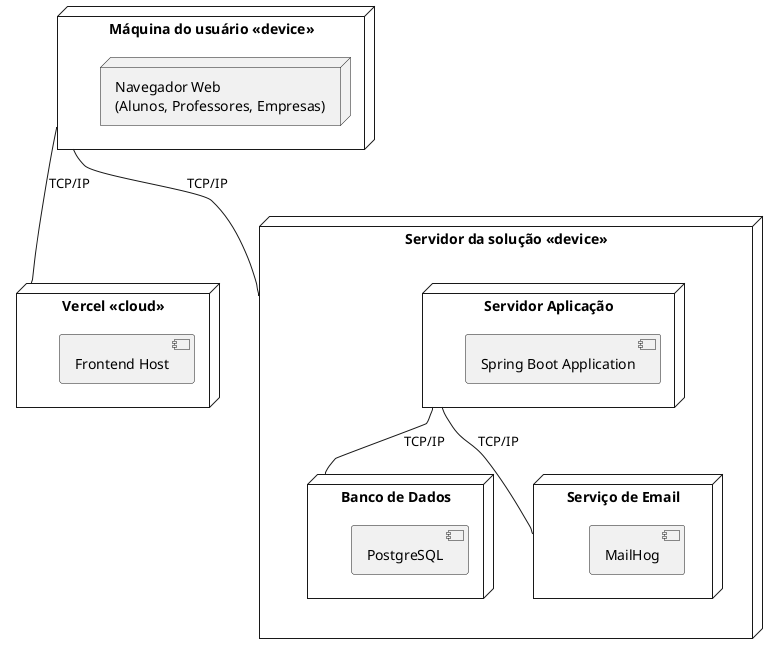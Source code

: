 @startuml
node "Máquina do usuário <<device >>" as frontend{
    node "Navegador Web\n(Alunos, Professores, Empresas)" as Users
}

node "Vercel <<cloud>>" as servidorFrontend {
    [Frontend Host]
}

node "Servidor da solução <<device >>" as servidorDaSolucao {

    node "Servidor Aplicação" as servidorDaAplicacao{
        [Spring Boot Application] as SpringBoot
    }

    node "Banco de Dados" as bancoDeDados{
        [PostgreSQL] as Postgres
    }

    node "Serviço de Email" as servicoDeEmail{
        [MailHog] as MailHog
    }
}

frontend -- servidorFrontend : TCP/IP
frontend -- servidorDaSolucao: TCP/IP
servidorDaAplicacao-- bancoDeDados: TCP/IP
servidorDaAplicacao -- servicoDeEmail: TCP/IP
@enduml
